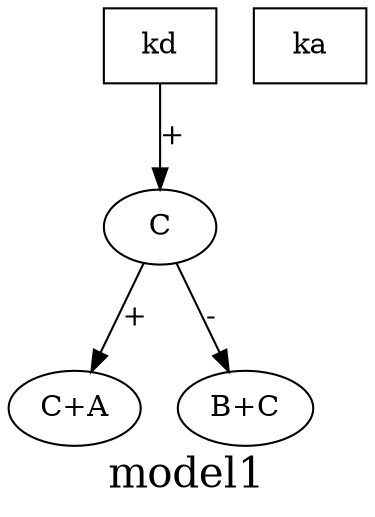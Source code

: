 digraph model1{

node [shape=ellipse]; "C"; "C+A"; "B+C"; 

"C" -> "C+A" [label="+"];
"C" -> "B+C" [label="-"];

node [shape=box]; "ka";"kd";

"kd" -> "C" [label="+"];

label = "model1";
fontsize=20;
}


